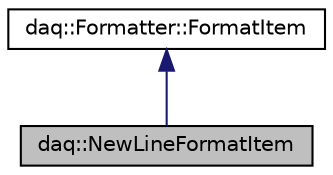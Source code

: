 digraph "daq::NewLineFormatItem"
{
  edge [fontname="Helvetica",fontsize="10",labelfontname="Helvetica",labelfontsize="10"];
  node [fontname="Helvetica",fontsize="10",shape=record];
  Node0 [label="daq::NewLineFormatItem",height=0.2,width=0.4,color="black", fillcolor="grey75", style="filled", fontcolor="black"];
  Node1 -> Node0 [dir="back",color="midnightblue",fontsize="10",style="solid"];
  Node1 [label="daq::Formatter::FormatItem",height=0.2,width=0.4,color="black", fillcolor="white", style="filled",URL="$classdaq_1_1Formatter_1_1FormatItem.html",tooltip="格式化项 "];
}

